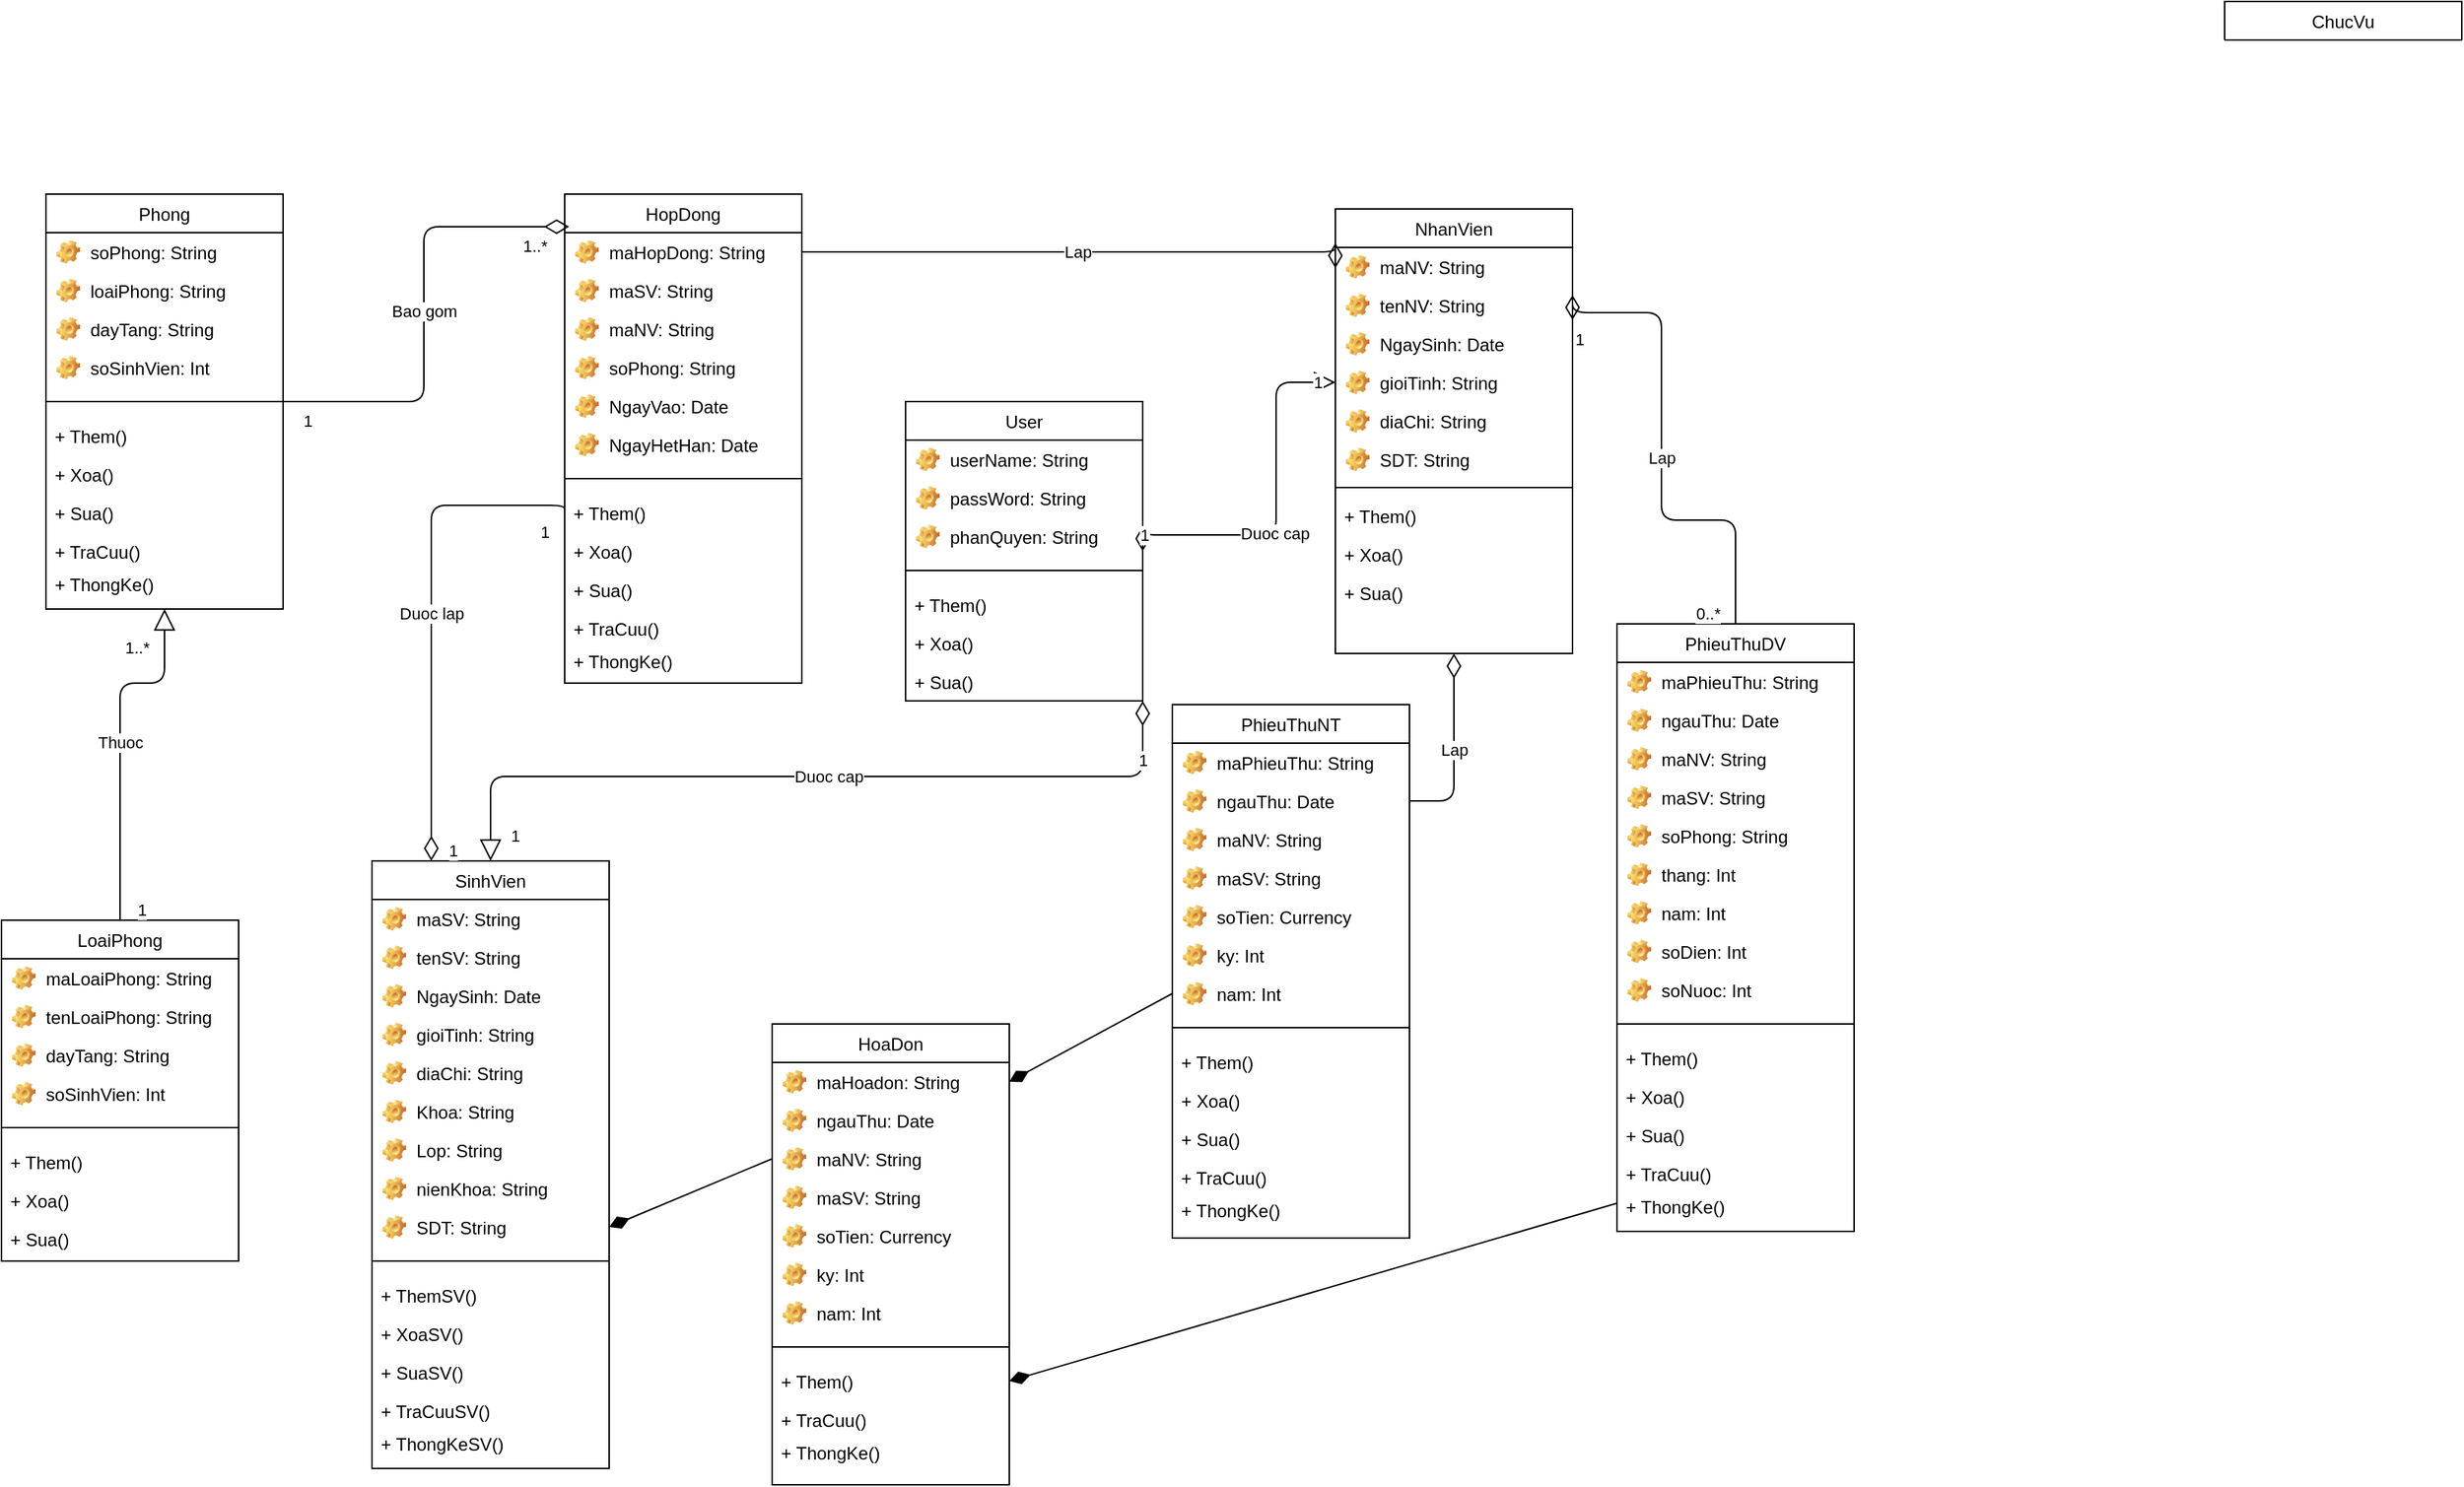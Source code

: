<mxfile version="13.9.9" type="device" pages="2"><diagram id="C5RBs43oDa-KdzZeNtuy" name="Page-1"><mxGraphModel dx="1464" dy="1713" grid="1" gridSize="10" guides="1" tooltips="1" connect="1" arrows="1" fold="1" page="1" pageScale="1" pageWidth="827" pageHeight="1169" math="0" shadow="0"><root><mxCell id="WIyWlLk6GJQsqaUBKTNV-0"/><mxCell id="WIyWlLk6GJQsqaUBKTNV-1" parent="WIyWlLk6GJQsqaUBKTNV-0"/><mxCell id="zkfFHV4jXpPFQw0GAbJ--6" value="SinhVien" style="swimlane;fontStyle=0;align=center;verticalAlign=top;childLayout=stackLayout;horizontal=1;startSize=26;horizontalStack=0;resizeParent=1;resizeLast=0;collapsible=1;marginBottom=0;rounded=0;shadow=0;strokeWidth=1;" parent="WIyWlLk6GJQsqaUBKTNV-1" vertex="1"><mxGeometry x="-150" y="510" width="160" height="410" as="geometry"><mxRectangle x="-150" y="510" width="160" height="26" as="alternateBounds"/></mxGeometry></mxCell><mxCell id="-s8Xpe01j8DLd9B90LrE-9" value="maSV: String" style="label;fontStyle=0;strokeColor=none;fillColor=none;align=left;verticalAlign=top;overflow=hidden;spacingLeft=28;spacingRight=4;rotatable=0;points=[[0,0.5],[1,0.5]];portConstraint=eastwest;imageWidth=16;imageHeight=16;image=img/clipart/Gear_128x128.png" parent="zkfFHV4jXpPFQw0GAbJ--6" vertex="1"><mxGeometry y="26" width="160" height="26" as="geometry"/></mxCell><mxCell id="-s8Xpe01j8DLd9B90LrE-10" value="tenSV: String" style="label;fontStyle=0;strokeColor=none;fillColor=none;align=left;verticalAlign=top;overflow=hidden;spacingLeft=28;spacingRight=4;rotatable=0;points=[[0,0.5],[1,0.5]];portConstraint=eastwest;imageWidth=16;imageHeight=16;image=img/clipart/Gear_128x128.png" parent="zkfFHV4jXpPFQw0GAbJ--6" vertex="1"><mxGeometry y="52" width="160" height="26" as="geometry"/></mxCell><mxCell id="-s8Xpe01j8DLd9B90LrE-11" value="NgaySinh: Date" style="label;fontStyle=0;strokeColor=none;fillColor=none;align=left;verticalAlign=top;overflow=hidden;spacingLeft=28;spacingRight=4;rotatable=0;points=[[0,0.5],[1,0.5]];portConstraint=eastwest;imageWidth=16;imageHeight=16;image=img/clipart/Gear_128x128.png" parent="zkfFHV4jXpPFQw0GAbJ--6" vertex="1"><mxGeometry y="78" width="160" height="26" as="geometry"/></mxCell><mxCell id="-s8Xpe01j8DLd9B90LrE-12" value="gioiTinh: String" style="label;fontStyle=0;strokeColor=none;fillColor=none;align=left;verticalAlign=top;overflow=hidden;spacingLeft=28;spacingRight=4;rotatable=0;points=[[0,0.5],[1,0.5]];portConstraint=eastwest;imageWidth=16;imageHeight=16;image=img/clipart/Gear_128x128.png" parent="zkfFHV4jXpPFQw0GAbJ--6" vertex="1"><mxGeometry y="104" width="160" height="26" as="geometry"/></mxCell><mxCell id="-s8Xpe01j8DLd9B90LrE-13" value="diaChi: String" style="label;fontStyle=0;strokeColor=none;fillColor=none;align=left;verticalAlign=top;overflow=hidden;spacingLeft=28;spacingRight=4;rotatable=0;points=[[0,0.5],[1,0.5]];portConstraint=eastwest;imageWidth=16;imageHeight=16;image=img/clipart/Gear_128x128.png" parent="zkfFHV4jXpPFQw0GAbJ--6" vertex="1"><mxGeometry y="130" width="160" height="26" as="geometry"/></mxCell><mxCell id="-s8Xpe01j8DLd9B90LrE-14" value="Khoa: String" style="label;fontStyle=0;strokeColor=none;fillColor=none;align=left;verticalAlign=top;overflow=hidden;spacingLeft=28;spacingRight=4;rotatable=0;points=[[0,0.5],[1,0.5]];portConstraint=eastwest;imageWidth=16;imageHeight=16;image=img/clipart/Gear_128x128.png" parent="zkfFHV4jXpPFQw0GAbJ--6" vertex="1"><mxGeometry y="156" width="160" height="26" as="geometry"/></mxCell><mxCell id="-s8Xpe01j8DLd9B90LrE-15" value="Lop: String" style="label;fontStyle=0;strokeColor=none;fillColor=none;align=left;verticalAlign=top;overflow=hidden;spacingLeft=28;spacingRight=4;rotatable=0;points=[[0,0.5],[1,0.5]];portConstraint=eastwest;imageWidth=16;imageHeight=16;image=img/clipart/Gear_128x128.png" parent="zkfFHV4jXpPFQw0GAbJ--6" vertex="1"><mxGeometry y="182" width="160" height="26" as="geometry"/></mxCell><mxCell id="-s8Xpe01j8DLd9B90LrE-16" value="nienKhoa: String" style="label;fontStyle=0;strokeColor=none;fillColor=none;align=left;verticalAlign=top;overflow=hidden;spacingLeft=28;spacingRight=4;rotatable=0;points=[[0,0.5],[1,0.5]];portConstraint=eastwest;imageWidth=16;imageHeight=16;image=img/clipart/Gear_128x128.png" parent="zkfFHV4jXpPFQw0GAbJ--6" vertex="1"><mxGeometry y="208" width="160" height="26" as="geometry"/></mxCell><mxCell id="-s8Xpe01j8DLd9B90LrE-17" value="SDT: String" style="label;fontStyle=0;strokeColor=none;fillColor=none;align=left;verticalAlign=top;overflow=hidden;spacingLeft=28;spacingRight=4;rotatable=0;points=[[0,0.5],[1,0.5]];portConstraint=eastwest;imageWidth=16;imageHeight=16;image=img/clipart/Gear_128x128.png" parent="zkfFHV4jXpPFQw0GAbJ--6" vertex="1"><mxGeometry y="234" width="160" height="26" as="geometry"/></mxCell><mxCell id="zkfFHV4jXpPFQw0GAbJ--9" value="" style="line;html=1;strokeWidth=1;align=left;verticalAlign=middle;spacingTop=-1;spacingLeft=3;spacingRight=3;rotatable=0;labelPosition=right;points=[];portConstraint=eastwest;" parent="zkfFHV4jXpPFQw0GAbJ--6" vertex="1"><mxGeometry y="260" width="160" height="20" as="geometry"/></mxCell><mxCell id="-s8Xpe01j8DLd9B90LrE-31" value="+ ThemSV()" style="text;strokeColor=none;fillColor=none;align=left;verticalAlign=top;spacingLeft=4;spacingRight=4;overflow=hidden;rotatable=0;points=[[0,0.5],[1,0.5]];portConstraint=eastwest;" parent="zkfFHV4jXpPFQw0GAbJ--6" vertex="1"><mxGeometry y="280" width="160" height="26" as="geometry"/></mxCell><mxCell id="-s8Xpe01j8DLd9B90LrE-32" value="+ XoaSV()" style="text;strokeColor=none;fillColor=none;align=left;verticalAlign=top;spacingLeft=4;spacingRight=4;overflow=hidden;rotatable=0;points=[[0,0.5],[1,0.5]];portConstraint=eastwest;" parent="zkfFHV4jXpPFQw0GAbJ--6" vertex="1"><mxGeometry y="306" width="160" height="26" as="geometry"/></mxCell><mxCell id="-s8Xpe01j8DLd9B90LrE-33" value="+ SuaSV()" style="text;strokeColor=none;fillColor=none;align=left;verticalAlign=top;spacingLeft=4;spacingRight=4;overflow=hidden;rotatable=0;points=[[0,0.5],[1,0.5]];portConstraint=eastwest;" parent="zkfFHV4jXpPFQw0GAbJ--6" vertex="1"><mxGeometry y="332" width="160" height="26" as="geometry"/></mxCell><mxCell id="-s8Xpe01j8DLd9B90LrE-34" value="+ TraCuuSV()" style="text;strokeColor=none;fillColor=none;align=left;verticalAlign=top;spacingLeft=4;spacingRight=4;overflow=hidden;rotatable=0;points=[[0,0.5],[1,0.5]];portConstraint=eastwest;" parent="zkfFHV4jXpPFQw0GAbJ--6" vertex="1"><mxGeometry y="358" width="160" height="22" as="geometry"/></mxCell><mxCell id="-s8Xpe01j8DLd9B90LrE-35" value="+ ThongKeSV()" style="text;strokeColor=none;fillColor=none;align=left;verticalAlign=top;spacingLeft=4;spacingRight=4;overflow=hidden;rotatable=0;points=[[0,0.5],[1,0.5]];portConstraint=eastwest;" parent="zkfFHV4jXpPFQw0GAbJ--6" vertex="1"><mxGeometry y="380" width="160" height="22" as="geometry"/></mxCell><mxCell id="-s8Xpe01j8DLd9B90LrE-18" value="NhanVien" style="swimlane;fontStyle=0;align=center;verticalAlign=top;childLayout=stackLayout;horizontal=1;startSize=26;horizontalStack=0;resizeParent=1;resizeLast=0;collapsible=1;marginBottom=0;rounded=0;shadow=0;strokeWidth=1;" parent="WIyWlLk6GJQsqaUBKTNV-1" vertex="1"><mxGeometry x="500" y="70" width="160" height="300" as="geometry"><mxRectangle x="500" y="70" width="160" height="26" as="alternateBounds"/></mxGeometry></mxCell><mxCell id="-s8Xpe01j8DLd9B90LrE-19" value="maNV: String" style="label;fontStyle=0;strokeColor=none;fillColor=none;align=left;verticalAlign=top;overflow=hidden;spacingLeft=28;spacingRight=4;rotatable=0;points=[[0,0.5],[1,0.5]];portConstraint=eastwest;imageWidth=16;imageHeight=16;image=img/clipart/Gear_128x128.png" parent="-s8Xpe01j8DLd9B90LrE-18" vertex="1"><mxGeometry y="26" width="160" height="26" as="geometry"/></mxCell><mxCell id="-s8Xpe01j8DLd9B90LrE-20" value="tenNV: String" style="label;fontStyle=0;strokeColor=none;fillColor=none;align=left;verticalAlign=top;overflow=hidden;spacingLeft=28;spacingRight=4;rotatable=0;points=[[0,0.5],[1,0.5]];portConstraint=eastwest;imageWidth=16;imageHeight=16;image=img/clipart/Gear_128x128.png" parent="-s8Xpe01j8DLd9B90LrE-18" vertex="1"><mxGeometry y="52" width="160" height="26" as="geometry"/></mxCell><mxCell id="-s8Xpe01j8DLd9B90LrE-21" value="NgaySinh: Date" style="label;fontStyle=0;strokeColor=none;fillColor=none;align=left;verticalAlign=top;overflow=hidden;spacingLeft=28;spacingRight=4;rotatable=0;points=[[0,0.5],[1,0.5]];portConstraint=eastwest;imageWidth=16;imageHeight=16;image=img/clipart/Gear_128x128.png" parent="-s8Xpe01j8DLd9B90LrE-18" vertex="1"><mxGeometry y="78" width="160" height="26" as="geometry"/></mxCell><mxCell id="-s8Xpe01j8DLd9B90LrE-22" value="gioiTinh: String" style="label;fontStyle=0;strokeColor=none;fillColor=none;align=left;verticalAlign=top;overflow=hidden;spacingLeft=28;spacingRight=4;rotatable=0;points=[[0,0.5],[1,0.5]];portConstraint=eastwest;imageWidth=16;imageHeight=16;image=img/clipart/Gear_128x128.png" parent="-s8Xpe01j8DLd9B90LrE-18" vertex="1"><mxGeometry y="104" width="160" height="26" as="geometry"/></mxCell><mxCell id="-s8Xpe01j8DLd9B90LrE-23" value="diaChi: String" style="label;fontStyle=0;strokeColor=none;fillColor=none;align=left;verticalAlign=top;overflow=hidden;spacingLeft=28;spacingRight=4;rotatable=0;points=[[0,0.5],[1,0.5]];portConstraint=eastwest;imageWidth=16;imageHeight=16;image=img/clipart/Gear_128x128.png" parent="-s8Xpe01j8DLd9B90LrE-18" vertex="1"><mxGeometry y="130" width="160" height="26" as="geometry"/></mxCell><mxCell id="-s8Xpe01j8DLd9B90LrE-27" value="SDT: String" style="label;fontStyle=0;strokeColor=none;fillColor=none;align=left;verticalAlign=top;overflow=hidden;spacingLeft=28;spacingRight=4;rotatable=0;points=[[0,0.5],[1,0.5]];portConstraint=eastwest;imageWidth=16;imageHeight=16;image=img/clipart/Gear_128x128.png" parent="-s8Xpe01j8DLd9B90LrE-18" vertex="1"><mxGeometry y="156" width="160" height="26" as="geometry"/></mxCell><mxCell id="-s8Xpe01j8DLd9B90LrE-28" value="" style="line;html=1;strokeWidth=1;align=left;verticalAlign=middle;spacingTop=-1;spacingLeft=3;spacingRight=3;rotatable=0;labelPosition=right;points=[];portConstraint=eastwest;" parent="-s8Xpe01j8DLd9B90LrE-18" vertex="1"><mxGeometry y="182" width="160" height="12" as="geometry"/></mxCell><mxCell id="-s8Xpe01j8DLd9B90LrE-36" value="+ Them()" style="text;strokeColor=none;fillColor=none;align=left;verticalAlign=top;spacingLeft=4;spacingRight=4;overflow=hidden;rotatable=0;points=[[0,0.5],[1,0.5]];portConstraint=eastwest;" parent="-s8Xpe01j8DLd9B90LrE-18" vertex="1"><mxGeometry y="194" width="160" height="26" as="geometry"/></mxCell><mxCell id="-s8Xpe01j8DLd9B90LrE-37" value="+ Xoa()" style="text;strokeColor=none;fillColor=none;align=left;verticalAlign=top;spacingLeft=4;spacingRight=4;overflow=hidden;rotatable=0;points=[[0,0.5],[1,0.5]];portConstraint=eastwest;" parent="-s8Xpe01j8DLd9B90LrE-18" vertex="1"><mxGeometry y="220" width="160" height="26" as="geometry"/></mxCell><mxCell id="-s8Xpe01j8DLd9B90LrE-38" value="+ Sua()" style="text;strokeColor=none;fillColor=none;align=left;verticalAlign=top;spacingLeft=4;spacingRight=4;overflow=hidden;rotatable=0;points=[[0,0.5],[1,0.5]];portConstraint=eastwest;" parent="-s8Xpe01j8DLd9B90LrE-18" vertex="1"><mxGeometry y="246" width="160" height="26" as="geometry"/></mxCell><mxCell id="-s8Xpe01j8DLd9B90LrE-51" value="HopDong" style="swimlane;fontStyle=0;align=center;verticalAlign=top;childLayout=stackLayout;horizontal=1;startSize=26;horizontalStack=0;resizeParent=1;resizeLast=0;collapsible=1;marginBottom=0;rounded=0;shadow=0;strokeWidth=1;" parent="WIyWlLk6GJQsqaUBKTNV-1" vertex="1"><mxGeometry x="-20" y="60" width="160" height="330" as="geometry"><mxRectangle x="-20" y="60" width="160" height="26" as="alternateBounds"/></mxGeometry></mxCell><mxCell id="-s8Xpe01j8DLd9B90LrE-52" value="maHopDong: String" style="label;fontStyle=0;strokeColor=none;fillColor=none;align=left;verticalAlign=top;overflow=hidden;spacingLeft=28;spacingRight=4;rotatable=0;points=[[0,0.5],[1,0.5]];portConstraint=eastwest;imageWidth=16;imageHeight=16;image=img/clipart/Gear_128x128.png" parent="-s8Xpe01j8DLd9B90LrE-51" vertex="1"><mxGeometry y="26" width="160" height="26" as="geometry"/></mxCell><mxCell id="-s8Xpe01j8DLd9B90LrE-53" value="maSV: String" style="label;fontStyle=0;strokeColor=none;fillColor=none;align=left;verticalAlign=top;overflow=hidden;spacingLeft=28;spacingRight=4;rotatable=0;points=[[0,0.5],[1,0.5]];portConstraint=eastwest;imageWidth=16;imageHeight=16;image=img/clipart/Gear_128x128.png" parent="-s8Xpe01j8DLd9B90LrE-51" vertex="1"><mxGeometry y="52" width="160" height="26" as="geometry"/></mxCell><mxCell id="-s8Xpe01j8DLd9B90LrE-55" value="maNV: String" style="label;fontStyle=0;strokeColor=none;fillColor=none;align=left;verticalAlign=top;overflow=hidden;spacingLeft=28;spacingRight=4;rotatable=0;points=[[0,0.5],[1,0.5]];portConstraint=eastwest;imageWidth=16;imageHeight=16;image=img/clipart/Gear_128x128.png" parent="-s8Xpe01j8DLd9B90LrE-51" vertex="1"><mxGeometry y="78" width="160" height="26" as="geometry"/></mxCell><mxCell id="-s8Xpe01j8DLd9B90LrE-56" value="soPhong: String" style="label;fontStyle=0;strokeColor=none;fillColor=none;align=left;verticalAlign=top;overflow=hidden;spacingLeft=28;spacingRight=4;rotatable=0;points=[[0,0.5],[1,0.5]];portConstraint=eastwest;imageWidth=16;imageHeight=16;image=img/clipart/Gear_128x128.png" parent="-s8Xpe01j8DLd9B90LrE-51" vertex="1"><mxGeometry y="104" width="160" height="26" as="geometry"/></mxCell><mxCell id="-s8Xpe01j8DLd9B90LrE-57" value="NgayVao: Date" style="label;fontStyle=0;strokeColor=none;fillColor=none;align=left;verticalAlign=top;overflow=hidden;spacingLeft=28;spacingRight=4;rotatable=0;points=[[0,0.5],[1,0.5]];portConstraint=eastwest;imageWidth=16;imageHeight=16;image=img/clipart/Gear_128x128.png" parent="-s8Xpe01j8DLd9B90LrE-51" vertex="1"><mxGeometry y="130" width="160" height="26" as="geometry"/></mxCell><mxCell id="-s8Xpe01j8DLd9B90LrE-58" value="NgayHetHan: Date" style="label;fontStyle=0;strokeColor=none;fillColor=none;align=left;verticalAlign=top;overflow=hidden;spacingLeft=28;spacingRight=4;rotatable=0;points=[[0,0.5],[1,0.5]];portConstraint=eastwest;imageWidth=16;imageHeight=16;image=img/clipart/Gear_128x128.png" parent="-s8Xpe01j8DLd9B90LrE-51" vertex="1"><mxGeometry y="156" width="160" height="26" as="geometry"/></mxCell><mxCell id="-s8Xpe01j8DLd9B90LrE-61" value="" style="line;html=1;strokeWidth=1;align=left;verticalAlign=middle;spacingTop=-1;spacingLeft=3;spacingRight=3;rotatable=0;labelPosition=right;points=[];portConstraint=eastwest;" parent="-s8Xpe01j8DLd9B90LrE-51" vertex="1"><mxGeometry y="182" width="160" height="20" as="geometry"/></mxCell><mxCell id="-s8Xpe01j8DLd9B90LrE-62" value="+ Them()" style="text;strokeColor=none;fillColor=none;align=left;verticalAlign=top;spacingLeft=4;spacingRight=4;overflow=hidden;rotatable=0;points=[[0,0.5],[1,0.5]];portConstraint=eastwest;" parent="-s8Xpe01j8DLd9B90LrE-51" vertex="1"><mxGeometry y="202" width="160" height="26" as="geometry"/></mxCell><mxCell id="-s8Xpe01j8DLd9B90LrE-63" value="+ Xoa()" style="text;strokeColor=none;fillColor=none;align=left;verticalAlign=top;spacingLeft=4;spacingRight=4;overflow=hidden;rotatable=0;points=[[0,0.5],[1,0.5]];portConstraint=eastwest;" parent="-s8Xpe01j8DLd9B90LrE-51" vertex="1"><mxGeometry y="228" width="160" height="26" as="geometry"/></mxCell><mxCell id="-s8Xpe01j8DLd9B90LrE-64" value="+ Sua()" style="text;strokeColor=none;fillColor=none;align=left;verticalAlign=top;spacingLeft=4;spacingRight=4;overflow=hidden;rotatable=0;points=[[0,0.5],[1,0.5]];portConstraint=eastwest;" parent="-s8Xpe01j8DLd9B90LrE-51" vertex="1"><mxGeometry y="254" width="160" height="26" as="geometry"/></mxCell><mxCell id="-s8Xpe01j8DLd9B90LrE-65" value="+ TraCuu()" style="text;strokeColor=none;fillColor=none;align=left;verticalAlign=top;spacingLeft=4;spacingRight=4;overflow=hidden;rotatable=0;points=[[0,0.5],[1,0.5]];portConstraint=eastwest;" parent="-s8Xpe01j8DLd9B90LrE-51" vertex="1"><mxGeometry y="280" width="160" height="22" as="geometry"/></mxCell><mxCell id="-s8Xpe01j8DLd9B90LrE-66" value="+ ThongKe()" style="text;strokeColor=none;fillColor=none;align=left;verticalAlign=top;spacingLeft=4;spacingRight=4;overflow=hidden;rotatable=0;points=[[0,0.5],[1,0.5]];portConstraint=eastwest;" parent="-s8Xpe01j8DLd9B90LrE-51" vertex="1"><mxGeometry y="302" width="160" height="22" as="geometry"/></mxCell><mxCell id="-s8Xpe01j8DLd9B90LrE-67" value="Phong" style="swimlane;fontStyle=0;align=center;verticalAlign=top;childLayout=stackLayout;horizontal=1;startSize=26;horizontalStack=0;resizeParent=1;resizeLast=0;collapsible=1;marginBottom=0;rounded=0;shadow=0;strokeWidth=1;" parent="WIyWlLk6GJQsqaUBKTNV-1" vertex="1"><mxGeometry x="-370" y="60" width="160" height="280" as="geometry"><mxRectangle x="-370" y="60" width="160" height="26" as="alternateBounds"/></mxGeometry></mxCell><mxCell id="-s8Xpe01j8DLd9B90LrE-68" value="soPhong: String" style="label;fontStyle=0;strokeColor=none;fillColor=none;align=left;verticalAlign=top;overflow=hidden;spacingLeft=28;spacingRight=4;rotatable=0;points=[[0,0.5],[1,0.5]];portConstraint=eastwest;imageWidth=16;imageHeight=16;image=img/clipart/Gear_128x128.png" parent="-s8Xpe01j8DLd9B90LrE-67" vertex="1"><mxGeometry y="26" width="160" height="26" as="geometry"/></mxCell><mxCell id="-s8Xpe01j8DLd9B90LrE-69" value="loaiPhong: String" style="label;fontStyle=0;strokeColor=none;fillColor=none;align=left;verticalAlign=top;overflow=hidden;spacingLeft=28;spacingRight=4;rotatable=0;points=[[0,0.5],[1,0.5]];portConstraint=eastwest;imageWidth=16;imageHeight=16;image=img/clipart/Gear_128x128.png" parent="-s8Xpe01j8DLd9B90LrE-67" vertex="1"><mxGeometry y="52" width="160" height="26" as="geometry"/></mxCell><mxCell id="-s8Xpe01j8DLd9B90LrE-70" value="dayTang: String" style="label;fontStyle=0;strokeColor=none;fillColor=none;align=left;verticalAlign=top;overflow=hidden;spacingLeft=28;spacingRight=4;rotatable=0;points=[[0,0.5],[1,0.5]];portConstraint=eastwest;imageWidth=16;imageHeight=16;image=img/clipart/Gear_128x128.png" parent="-s8Xpe01j8DLd9B90LrE-67" vertex="1"><mxGeometry y="78" width="160" height="26" as="geometry"/></mxCell><mxCell id="-s8Xpe01j8DLd9B90LrE-71" value="soSinhVien: Int" style="label;fontStyle=0;strokeColor=none;fillColor=none;align=left;verticalAlign=top;overflow=hidden;spacingLeft=28;spacingRight=4;rotatable=0;points=[[0,0.5],[1,0.5]];portConstraint=eastwest;imageWidth=16;imageHeight=16;image=img/clipart/Gear_128x128.png" parent="-s8Xpe01j8DLd9B90LrE-67" vertex="1"><mxGeometry y="104" width="160" height="26" as="geometry"/></mxCell><mxCell id="-s8Xpe01j8DLd9B90LrE-74" value="" style="line;html=1;strokeWidth=1;align=left;verticalAlign=middle;spacingTop=-1;spacingLeft=3;spacingRight=3;rotatable=0;labelPosition=right;points=[];portConstraint=eastwest;" parent="-s8Xpe01j8DLd9B90LrE-67" vertex="1"><mxGeometry y="130" width="160" height="20" as="geometry"/></mxCell><mxCell id="-s8Xpe01j8DLd9B90LrE-75" value="+ Them()" style="text;strokeColor=none;fillColor=none;align=left;verticalAlign=top;spacingLeft=4;spacingRight=4;overflow=hidden;rotatable=0;points=[[0,0.5],[1,0.5]];portConstraint=eastwest;" parent="-s8Xpe01j8DLd9B90LrE-67" vertex="1"><mxGeometry y="150" width="160" height="26" as="geometry"/></mxCell><mxCell id="-s8Xpe01j8DLd9B90LrE-76" value="+ Xoa()" style="text;strokeColor=none;fillColor=none;align=left;verticalAlign=top;spacingLeft=4;spacingRight=4;overflow=hidden;rotatable=0;points=[[0,0.5],[1,0.5]];portConstraint=eastwest;" parent="-s8Xpe01j8DLd9B90LrE-67" vertex="1"><mxGeometry y="176" width="160" height="26" as="geometry"/></mxCell><mxCell id="-s8Xpe01j8DLd9B90LrE-77" value="+ Sua()" style="text;strokeColor=none;fillColor=none;align=left;verticalAlign=top;spacingLeft=4;spacingRight=4;overflow=hidden;rotatable=0;points=[[0,0.5],[1,0.5]];portConstraint=eastwest;" parent="-s8Xpe01j8DLd9B90LrE-67" vertex="1"><mxGeometry y="202" width="160" height="26" as="geometry"/></mxCell><mxCell id="-s8Xpe01j8DLd9B90LrE-78" value="+ TraCuu()" style="text;strokeColor=none;fillColor=none;align=left;verticalAlign=top;spacingLeft=4;spacingRight=4;overflow=hidden;rotatable=0;points=[[0,0.5],[1,0.5]];portConstraint=eastwest;" parent="-s8Xpe01j8DLd9B90LrE-67" vertex="1"><mxGeometry y="228" width="160" height="22" as="geometry"/></mxCell><mxCell id="-s8Xpe01j8DLd9B90LrE-79" value="+ ThongKe()" style="text;strokeColor=none;fillColor=none;align=left;verticalAlign=top;spacingLeft=4;spacingRight=4;overflow=hidden;rotatable=0;points=[[0,0.5],[1,0.5]];portConstraint=eastwest;" parent="-s8Xpe01j8DLd9B90LrE-67" vertex="1"><mxGeometry y="250" width="160" height="22" as="geometry"/></mxCell><mxCell id="-s8Xpe01j8DLd9B90LrE-80" value="LoaiPhong" style="swimlane;fontStyle=0;align=center;verticalAlign=top;childLayout=stackLayout;horizontal=1;startSize=26;horizontalStack=0;resizeParent=1;resizeLast=0;collapsible=1;marginBottom=0;rounded=0;shadow=0;strokeWidth=1;" parent="WIyWlLk6GJQsqaUBKTNV-1" vertex="1"><mxGeometry x="-400" y="550" width="160" height="230" as="geometry"><mxRectangle x="-400" y="550" width="160" height="26" as="alternateBounds"/></mxGeometry></mxCell><mxCell id="-s8Xpe01j8DLd9B90LrE-81" value="maLoaiPhong: String" style="label;fontStyle=0;strokeColor=none;fillColor=none;align=left;verticalAlign=top;overflow=hidden;spacingLeft=28;spacingRight=4;rotatable=0;points=[[0,0.5],[1,0.5]];portConstraint=eastwest;imageWidth=16;imageHeight=16;image=img/clipart/Gear_128x128.png" parent="-s8Xpe01j8DLd9B90LrE-80" vertex="1"><mxGeometry y="26" width="160" height="26" as="geometry"/></mxCell><mxCell id="-s8Xpe01j8DLd9B90LrE-82" value="tenLoaiPhong: String" style="label;fontStyle=0;strokeColor=none;fillColor=none;align=left;verticalAlign=top;overflow=hidden;spacingLeft=28;spacingRight=4;rotatable=0;points=[[0,0.5],[1,0.5]];portConstraint=eastwest;imageWidth=16;imageHeight=16;image=img/clipart/Gear_128x128.png" parent="-s8Xpe01j8DLd9B90LrE-80" vertex="1"><mxGeometry y="52" width="160" height="26" as="geometry"/></mxCell><mxCell id="-s8Xpe01j8DLd9B90LrE-83" value="dayTang: String" style="label;fontStyle=0;strokeColor=none;fillColor=none;align=left;verticalAlign=top;overflow=hidden;spacingLeft=28;spacingRight=4;rotatable=0;points=[[0,0.5],[1,0.5]];portConstraint=eastwest;imageWidth=16;imageHeight=16;image=img/clipart/Gear_128x128.png" parent="-s8Xpe01j8DLd9B90LrE-80" vertex="1"><mxGeometry y="78" width="160" height="26" as="geometry"/></mxCell><mxCell id="-s8Xpe01j8DLd9B90LrE-84" value="soSinhVien: Int" style="label;fontStyle=0;strokeColor=none;fillColor=none;align=left;verticalAlign=top;overflow=hidden;spacingLeft=28;spacingRight=4;rotatable=0;points=[[0,0.5],[1,0.5]];portConstraint=eastwest;imageWidth=16;imageHeight=16;image=img/clipart/Gear_128x128.png" parent="-s8Xpe01j8DLd9B90LrE-80" vertex="1"><mxGeometry y="104" width="160" height="26" as="geometry"/></mxCell><mxCell id="-s8Xpe01j8DLd9B90LrE-85" value="" style="line;html=1;strokeWidth=1;align=left;verticalAlign=middle;spacingTop=-1;spacingLeft=3;spacingRight=3;rotatable=0;labelPosition=right;points=[];portConstraint=eastwest;" parent="-s8Xpe01j8DLd9B90LrE-80" vertex="1"><mxGeometry y="130" width="160" height="20" as="geometry"/></mxCell><mxCell id="-s8Xpe01j8DLd9B90LrE-86" value="+ Them()" style="text;strokeColor=none;fillColor=none;align=left;verticalAlign=top;spacingLeft=4;spacingRight=4;overflow=hidden;rotatable=0;points=[[0,0.5],[1,0.5]];portConstraint=eastwest;" parent="-s8Xpe01j8DLd9B90LrE-80" vertex="1"><mxGeometry y="150" width="160" height="26" as="geometry"/></mxCell><mxCell id="-s8Xpe01j8DLd9B90LrE-87" value="+ Xoa()" style="text;strokeColor=none;fillColor=none;align=left;verticalAlign=top;spacingLeft=4;spacingRight=4;overflow=hidden;rotatable=0;points=[[0,0.5],[1,0.5]];portConstraint=eastwest;" parent="-s8Xpe01j8DLd9B90LrE-80" vertex="1"><mxGeometry y="176" width="160" height="26" as="geometry"/></mxCell><mxCell id="-s8Xpe01j8DLd9B90LrE-88" value="+ Sua()" style="text;strokeColor=none;fillColor=none;align=left;verticalAlign=top;spacingLeft=4;spacingRight=4;overflow=hidden;rotatable=0;points=[[0,0.5],[1,0.5]];portConstraint=eastwest;" parent="-s8Xpe01j8DLd9B90LrE-80" vertex="1"><mxGeometry y="202" width="160" height="26" as="geometry"/></mxCell><mxCell id="-s8Xpe01j8DLd9B90LrE-104" value="User" style="swimlane;fontStyle=0;align=center;verticalAlign=top;childLayout=stackLayout;horizontal=1;startSize=26;horizontalStack=0;resizeParent=1;resizeLast=0;collapsible=1;marginBottom=0;rounded=0;shadow=0;strokeWidth=1;" parent="WIyWlLk6GJQsqaUBKTNV-1" vertex="1"><mxGeometry x="210" y="200" width="160" height="202" as="geometry"><mxRectangle x="210" y="200" width="160" height="26" as="alternateBounds"/></mxGeometry></mxCell><mxCell id="-s8Xpe01j8DLd9B90LrE-105" value="userName: String" style="label;fontStyle=0;strokeColor=none;fillColor=none;align=left;verticalAlign=top;overflow=hidden;spacingLeft=28;spacingRight=4;rotatable=0;points=[[0,0.5],[1,0.5]];portConstraint=eastwest;imageWidth=16;imageHeight=16;image=img/clipart/Gear_128x128.png" parent="-s8Xpe01j8DLd9B90LrE-104" vertex="1"><mxGeometry y="26" width="160" height="26" as="geometry"/></mxCell><mxCell id="-s8Xpe01j8DLd9B90LrE-106" value="passWord: String" style="label;fontStyle=0;strokeColor=none;fillColor=none;align=left;verticalAlign=top;overflow=hidden;spacingLeft=28;spacingRight=4;rotatable=0;points=[[0,0.5],[1,0.5]];portConstraint=eastwest;imageWidth=16;imageHeight=16;image=img/clipart/Gear_128x128.png" parent="-s8Xpe01j8DLd9B90LrE-104" vertex="1"><mxGeometry y="52" width="160" height="26" as="geometry"/></mxCell><mxCell id="-s8Xpe01j8DLd9B90LrE-107" value="phanQuyen: String" style="label;fontStyle=0;strokeColor=none;fillColor=none;align=left;verticalAlign=top;overflow=hidden;spacingLeft=28;spacingRight=4;rotatable=0;points=[[0,0.5],[1,0.5]];portConstraint=eastwest;imageWidth=16;imageHeight=16;image=img/clipart/Gear_128x128.png" parent="-s8Xpe01j8DLd9B90LrE-104" vertex="1"><mxGeometry y="78" width="160" height="26" as="geometry"/></mxCell><mxCell id="-s8Xpe01j8DLd9B90LrE-109" value="" style="line;html=1;strokeWidth=1;align=left;verticalAlign=middle;spacingTop=-1;spacingLeft=3;spacingRight=3;rotatable=0;labelPosition=right;points=[];portConstraint=eastwest;" parent="-s8Xpe01j8DLd9B90LrE-104" vertex="1"><mxGeometry y="104" width="160" height="20" as="geometry"/></mxCell><mxCell id="-s8Xpe01j8DLd9B90LrE-110" value="+ Them()" style="text;strokeColor=none;fillColor=none;align=left;verticalAlign=top;spacingLeft=4;spacingRight=4;overflow=hidden;rotatable=0;points=[[0,0.5],[1,0.5]];portConstraint=eastwest;" parent="-s8Xpe01j8DLd9B90LrE-104" vertex="1"><mxGeometry y="124" width="160" height="26" as="geometry"/></mxCell><mxCell id="-s8Xpe01j8DLd9B90LrE-111" value="+ Xoa()" style="text;strokeColor=none;fillColor=none;align=left;verticalAlign=top;spacingLeft=4;spacingRight=4;overflow=hidden;rotatable=0;points=[[0,0.5],[1,0.5]];portConstraint=eastwest;" parent="-s8Xpe01j8DLd9B90LrE-104" vertex="1"><mxGeometry y="150" width="160" height="26" as="geometry"/></mxCell><mxCell id="-s8Xpe01j8DLd9B90LrE-112" value="+ Sua()" style="text;strokeColor=none;fillColor=none;align=left;verticalAlign=top;spacingLeft=4;spacingRight=4;overflow=hidden;rotatable=0;points=[[0,0.5],[1,0.5]];portConstraint=eastwest;" parent="-s8Xpe01j8DLd9B90LrE-104" vertex="1"><mxGeometry y="176" width="160" height="26" as="geometry"/></mxCell><mxCell id="-s8Xpe01j8DLd9B90LrE-113" value="ChucVu" style="swimlane;fontStyle=0;align=center;verticalAlign=top;childLayout=stackLayout;horizontal=1;startSize=26;horizontalStack=0;resizeParent=1;resizeLast=0;collapsible=1;marginBottom=0;rounded=0;shadow=0;strokeWidth=1;" parent="WIyWlLk6GJQsqaUBKTNV-1" vertex="1" collapsed="1"><mxGeometry x="1100" y="-70" width="160" height="26" as="geometry"><mxRectangle x="830" y="80" width="160" height="228" as="alternateBounds"/></mxGeometry></mxCell><mxCell id="-s8Xpe01j8DLd9B90LrE-114" value="maCV: String" style="label;fontStyle=0;strokeColor=none;fillColor=none;align=left;verticalAlign=top;overflow=hidden;spacingLeft=28;spacingRight=4;rotatable=0;points=[[0,0.5],[1,0.5]];portConstraint=eastwest;imageWidth=16;imageHeight=16;image=img/clipart/Gear_128x128.png" parent="-s8Xpe01j8DLd9B90LrE-113" vertex="1"><mxGeometry y="26" width="160" height="26" as="geometry"/></mxCell><mxCell id="-s8Xpe01j8DLd9B90LrE-115" value="tenCV: String" style="label;fontStyle=0;strokeColor=none;fillColor=none;align=left;verticalAlign=top;overflow=hidden;spacingLeft=28;spacingRight=4;rotatable=0;points=[[0,0.5],[1,0.5]];portConstraint=eastwest;imageWidth=16;imageHeight=16;image=img/clipart/Gear_128x128.png" parent="-s8Xpe01j8DLd9B90LrE-113" vertex="1"><mxGeometry y="52" width="160" height="26" as="geometry"/></mxCell><mxCell id="-s8Xpe01j8DLd9B90LrE-116" value="congViec: String" style="label;fontStyle=0;strokeColor=none;fillColor=none;align=left;verticalAlign=top;overflow=hidden;spacingLeft=28;spacingRight=4;rotatable=0;points=[[0,0.5],[1,0.5]];portConstraint=eastwest;imageWidth=16;imageHeight=16;image=img/clipart/Gear_128x128.png" parent="-s8Xpe01j8DLd9B90LrE-113" vertex="1"><mxGeometry y="78" width="160" height="26" as="geometry"/></mxCell><mxCell id="-s8Xpe01j8DLd9B90LrE-121" value="luongCB: Currency" style="label;fontStyle=0;strokeColor=none;fillColor=none;align=left;verticalAlign=top;overflow=hidden;spacingLeft=28;spacingRight=4;rotatable=0;points=[[0,0.5],[1,0.5]];portConstraint=eastwest;imageWidth=16;imageHeight=16;image=img/clipart/Gear_128x128.png" parent="-s8Xpe01j8DLd9B90LrE-113" vertex="1"><mxGeometry y="104" width="160" height="26" as="geometry"/></mxCell><mxCell id="-s8Xpe01j8DLd9B90LrE-117" value="" style="line;html=1;strokeWidth=1;align=left;verticalAlign=middle;spacingTop=-1;spacingLeft=3;spacingRight=3;rotatable=0;labelPosition=right;points=[];portConstraint=eastwest;" parent="-s8Xpe01j8DLd9B90LrE-113" vertex="1"><mxGeometry y="130" width="160" height="20" as="geometry"/></mxCell><mxCell id="-s8Xpe01j8DLd9B90LrE-118" value="+ Them()" style="text;strokeColor=none;fillColor=none;align=left;verticalAlign=top;spacingLeft=4;spacingRight=4;overflow=hidden;rotatable=0;points=[[0,0.5],[1,0.5]];portConstraint=eastwest;" parent="-s8Xpe01j8DLd9B90LrE-113" vertex="1"><mxGeometry y="150" width="160" height="26" as="geometry"/></mxCell><mxCell id="-s8Xpe01j8DLd9B90LrE-119" value="+ Xoa()" style="text;strokeColor=none;fillColor=none;align=left;verticalAlign=top;spacingLeft=4;spacingRight=4;overflow=hidden;rotatable=0;points=[[0,0.5],[1,0.5]];portConstraint=eastwest;" parent="-s8Xpe01j8DLd9B90LrE-113" vertex="1"><mxGeometry y="176" width="160" height="26" as="geometry"/></mxCell><mxCell id="-s8Xpe01j8DLd9B90LrE-120" value="+ Sua()" style="text;strokeColor=none;fillColor=none;align=left;verticalAlign=top;spacingLeft=4;spacingRight=4;overflow=hidden;rotatable=0;points=[[0,0.5],[1,0.5]];portConstraint=eastwest;" parent="-s8Xpe01j8DLd9B90LrE-113" vertex="1"><mxGeometry y="202" width="160" height="26" as="geometry"/></mxCell><mxCell id="-s8Xpe01j8DLd9B90LrE-122" value="PhieuThuDV" style="swimlane;fontStyle=0;align=center;verticalAlign=top;childLayout=stackLayout;horizontal=1;startSize=26;horizontalStack=0;resizeParent=1;resizeLast=0;collapsible=1;marginBottom=0;rounded=0;shadow=0;strokeWidth=1;" parent="WIyWlLk6GJQsqaUBKTNV-1" vertex="1"><mxGeometry x="690" y="350" width="160" height="410" as="geometry"><mxRectangle x="690" y="350" width="160" height="26" as="alternateBounds"/></mxGeometry></mxCell><mxCell id="-s8Xpe01j8DLd9B90LrE-123" value="maPhieuThu: String" style="label;fontStyle=0;strokeColor=none;fillColor=none;align=left;verticalAlign=top;overflow=hidden;spacingLeft=28;spacingRight=4;rotatable=0;points=[[0,0.5],[1,0.5]];portConstraint=eastwest;imageWidth=16;imageHeight=16;image=img/clipart/Gear_128x128.png" parent="-s8Xpe01j8DLd9B90LrE-122" vertex="1"><mxGeometry y="26" width="160" height="26" as="geometry"/></mxCell><mxCell id="-s8Xpe01j8DLd9B90LrE-124" value="ngauThu: Date" style="label;fontStyle=0;strokeColor=none;fillColor=none;align=left;verticalAlign=top;overflow=hidden;spacingLeft=28;spacingRight=4;rotatable=0;points=[[0,0.5],[1,0.5]];portConstraint=eastwest;imageWidth=16;imageHeight=16;image=img/clipart/Gear_128x128.png" parent="-s8Xpe01j8DLd9B90LrE-122" vertex="1"><mxGeometry y="52" width="160" height="26" as="geometry"/></mxCell><mxCell id="-s8Xpe01j8DLd9B90LrE-126" value="maNV: String" style="label;fontStyle=0;strokeColor=none;fillColor=none;align=left;verticalAlign=top;overflow=hidden;spacingLeft=28;spacingRight=4;rotatable=0;points=[[0,0.5],[1,0.5]];portConstraint=eastwest;imageWidth=16;imageHeight=16;image=img/clipart/Gear_128x128.png" parent="-s8Xpe01j8DLd9B90LrE-122" vertex="1"><mxGeometry y="78" width="160" height="26" as="geometry"/></mxCell><mxCell id="-s8Xpe01j8DLd9B90LrE-127" value="maSV: String" style="label;fontStyle=0;strokeColor=none;fillColor=none;align=left;verticalAlign=top;overflow=hidden;spacingLeft=28;spacingRight=4;rotatable=0;points=[[0,0.5],[1,0.5]];portConstraint=eastwest;imageWidth=16;imageHeight=16;image=img/clipart/Gear_128x128.png" parent="-s8Xpe01j8DLd9B90LrE-122" vertex="1"><mxGeometry y="104" width="160" height="26" as="geometry"/></mxCell><mxCell id="-s8Xpe01j8DLd9B90LrE-128" value="soPhong: String" style="label;fontStyle=0;strokeColor=none;fillColor=none;align=left;verticalAlign=top;overflow=hidden;spacingLeft=28;spacingRight=4;rotatable=0;points=[[0,0.5],[1,0.5]];portConstraint=eastwest;imageWidth=16;imageHeight=16;image=img/clipart/Gear_128x128.png" parent="-s8Xpe01j8DLd9B90LrE-122" vertex="1"><mxGeometry y="130" width="160" height="26" as="geometry"/></mxCell><mxCell id="-s8Xpe01j8DLd9B90LrE-129" value="thang: Int" style="label;fontStyle=0;strokeColor=none;fillColor=none;align=left;verticalAlign=top;overflow=hidden;spacingLeft=28;spacingRight=4;rotatable=0;points=[[0,0.5],[1,0.5]];portConstraint=eastwest;imageWidth=16;imageHeight=16;image=img/clipart/Gear_128x128.png" parent="-s8Xpe01j8DLd9B90LrE-122" vertex="1"><mxGeometry y="156" width="160" height="26" as="geometry"/></mxCell><mxCell id="-s8Xpe01j8DLd9B90LrE-154" value="nam: Int" style="label;fontStyle=0;strokeColor=none;fillColor=none;align=left;verticalAlign=top;overflow=hidden;spacingLeft=28;spacingRight=4;rotatable=0;points=[[0,0.5],[1,0.5]];portConstraint=eastwest;imageWidth=16;imageHeight=16;image=img/clipart/Gear_128x128.png" parent="-s8Xpe01j8DLd9B90LrE-122" vertex="1"><mxGeometry y="182" width="160" height="26" as="geometry"/></mxCell><mxCell id="-s8Xpe01j8DLd9B90LrE-155" value="soDien: Int" style="label;fontStyle=0;strokeColor=none;fillColor=none;align=left;verticalAlign=top;overflow=hidden;spacingLeft=28;spacingRight=4;rotatable=0;points=[[0,0.5],[1,0.5]];portConstraint=eastwest;imageWidth=16;imageHeight=16;image=img/clipart/Gear_128x128.png" parent="-s8Xpe01j8DLd9B90LrE-122" vertex="1"><mxGeometry y="208" width="160" height="26" as="geometry"/></mxCell><mxCell id="-s8Xpe01j8DLd9B90LrE-156" value="soNuoc: Int" style="label;fontStyle=0;strokeColor=none;fillColor=none;align=left;verticalAlign=top;overflow=hidden;spacingLeft=28;spacingRight=4;rotatable=0;points=[[0,0.5],[1,0.5]];portConstraint=eastwest;imageWidth=16;imageHeight=16;image=img/clipart/Gear_128x128.png" parent="-s8Xpe01j8DLd9B90LrE-122" vertex="1"><mxGeometry y="234" width="160" height="26" as="geometry"/></mxCell><mxCell id="-s8Xpe01j8DLd9B90LrE-132" value="" style="line;html=1;strokeWidth=1;align=left;verticalAlign=middle;spacingTop=-1;spacingLeft=3;spacingRight=3;rotatable=0;labelPosition=right;points=[];portConstraint=eastwest;" parent="-s8Xpe01j8DLd9B90LrE-122" vertex="1"><mxGeometry y="260" width="160" height="20" as="geometry"/></mxCell><mxCell id="-s8Xpe01j8DLd9B90LrE-133" value="+ Them()" style="text;strokeColor=none;fillColor=none;align=left;verticalAlign=top;spacingLeft=4;spacingRight=4;overflow=hidden;rotatable=0;points=[[0,0.5],[1,0.5]];portConstraint=eastwest;" parent="-s8Xpe01j8DLd9B90LrE-122" vertex="1"><mxGeometry y="280" width="160" height="26" as="geometry"/></mxCell><mxCell id="-s8Xpe01j8DLd9B90LrE-134" value="+ Xoa()" style="text;strokeColor=none;fillColor=none;align=left;verticalAlign=top;spacingLeft=4;spacingRight=4;overflow=hidden;rotatable=0;points=[[0,0.5],[1,0.5]];portConstraint=eastwest;" parent="-s8Xpe01j8DLd9B90LrE-122" vertex="1"><mxGeometry y="306" width="160" height="26" as="geometry"/></mxCell><mxCell id="-s8Xpe01j8DLd9B90LrE-135" value="+ Sua()" style="text;strokeColor=none;fillColor=none;align=left;verticalAlign=top;spacingLeft=4;spacingRight=4;overflow=hidden;rotatable=0;points=[[0,0.5],[1,0.5]];portConstraint=eastwest;" parent="-s8Xpe01j8DLd9B90LrE-122" vertex="1"><mxGeometry y="332" width="160" height="26" as="geometry"/></mxCell><mxCell id="-s8Xpe01j8DLd9B90LrE-136" value="+ TraCuu()" style="text;strokeColor=none;fillColor=none;align=left;verticalAlign=top;spacingLeft=4;spacingRight=4;overflow=hidden;rotatable=0;points=[[0,0.5],[1,0.5]];portConstraint=eastwest;" parent="-s8Xpe01j8DLd9B90LrE-122" vertex="1"><mxGeometry y="358" width="160" height="22" as="geometry"/></mxCell><mxCell id="-s8Xpe01j8DLd9B90LrE-137" value="+ ThongKe()" style="text;strokeColor=none;fillColor=none;align=left;verticalAlign=top;spacingLeft=4;spacingRight=4;overflow=hidden;rotatable=0;points=[[0,0.5],[1,0.5]];portConstraint=eastwest;" parent="-s8Xpe01j8DLd9B90LrE-122" vertex="1"><mxGeometry y="380" width="160" height="22" as="geometry"/></mxCell><mxCell id="r0xxzGfIAQu7_4wxAN58-33" style="edgeStyle=none;rounded=0;orthogonalLoop=1;jettySize=auto;html=1;exitX=0;exitY=0.5;exitDx=0;exitDy=0;entryX=1;entryY=0.5;entryDx=0;entryDy=0;startArrow=none;startFill=0;endArrow=diamondThin;endFill=1;endSize=12;" parent="WIyWlLk6GJQsqaUBKTNV-1" source="-s8Xpe01j8DLd9B90LrE-164" target="r0xxzGfIAQu7_4wxAN58-19" edge="1"><mxGeometry relative="1" as="geometry"/></mxCell><mxCell id="-s8Xpe01j8DLd9B90LrE-157" value="PhieuThuNT" style="swimlane;fontStyle=0;align=center;verticalAlign=top;childLayout=stackLayout;horizontal=1;startSize=26;horizontalStack=0;resizeParent=1;resizeLast=0;collapsible=1;marginBottom=0;rounded=0;shadow=0;strokeWidth=1;" parent="WIyWlLk6GJQsqaUBKTNV-1" vertex="1"><mxGeometry x="390" y="404.5" width="160" height="360" as="geometry"><mxRectangle x="390" y="404.5" width="160" height="26" as="alternateBounds"/></mxGeometry></mxCell><mxCell id="-s8Xpe01j8DLd9B90LrE-158" value="maPhieuThu: String" style="label;fontStyle=0;strokeColor=none;fillColor=none;align=left;verticalAlign=top;overflow=hidden;spacingLeft=28;spacingRight=4;rotatable=0;points=[[0,0.5],[1,0.5]];portConstraint=eastwest;imageWidth=16;imageHeight=16;image=img/clipart/Gear_128x128.png" parent="-s8Xpe01j8DLd9B90LrE-157" vertex="1"><mxGeometry y="26" width="160" height="26" as="geometry"/></mxCell><mxCell id="-s8Xpe01j8DLd9B90LrE-159" value="ngauThu: Date" style="label;fontStyle=0;strokeColor=none;fillColor=none;align=left;verticalAlign=top;overflow=hidden;spacingLeft=28;spacingRight=4;rotatable=0;points=[[0,0.5],[1,0.5]];portConstraint=eastwest;imageWidth=16;imageHeight=16;image=img/clipart/Gear_128x128.png" parent="-s8Xpe01j8DLd9B90LrE-157" vertex="1"><mxGeometry y="52" width="160" height="26" as="geometry"/></mxCell><mxCell id="-s8Xpe01j8DLd9B90LrE-160" value="maNV: String" style="label;fontStyle=0;strokeColor=none;fillColor=none;align=left;verticalAlign=top;overflow=hidden;spacingLeft=28;spacingRight=4;rotatable=0;points=[[0,0.5],[1,0.5]];portConstraint=eastwest;imageWidth=16;imageHeight=16;image=img/clipart/Gear_128x128.png" parent="-s8Xpe01j8DLd9B90LrE-157" vertex="1"><mxGeometry y="78" width="160" height="26" as="geometry"/></mxCell><mxCell id="-s8Xpe01j8DLd9B90LrE-161" value="maSV: String" style="label;fontStyle=0;strokeColor=none;fillColor=none;align=left;verticalAlign=top;overflow=hidden;spacingLeft=28;spacingRight=4;rotatable=0;points=[[0,0.5],[1,0.5]];portConstraint=eastwest;imageWidth=16;imageHeight=16;image=img/clipart/Gear_128x128.png" parent="-s8Xpe01j8DLd9B90LrE-157" vertex="1"><mxGeometry y="104" width="160" height="26" as="geometry"/></mxCell><mxCell id="-s8Xpe01j8DLd9B90LrE-162" value="soTien: Currency" style="label;fontStyle=0;strokeColor=none;fillColor=none;align=left;verticalAlign=top;overflow=hidden;spacingLeft=28;spacingRight=4;rotatable=0;points=[[0,0.5],[1,0.5]];portConstraint=eastwest;imageWidth=16;imageHeight=16;image=img/clipart/Gear_128x128.png" parent="-s8Xpe01j8DLd9B90LrE-157" vertex="1"><mxGeometry y="130" width="160" height="26" as="geometry"/></mxCell><mxCell id="-s8Xpe01j8DLd9B90LrE-163" value="ky: Int" style="label;fontStyle=0;strokeColor=none;fillColor=none;align=left;verticalAlign=top;overflow=hidden;spacingLeft=28;spacingRight=4;rotatable=0;points=[[0,0.5],[1,0.5]];portConstraint=eastwest;imageWidth=16;imageHeight=16;image=img/clipart/Gear_128x128.png" parent="-s8Xpe01j8DLd9B90LrE-157" vertex="1"><mxGeometry y="156" width="160" height="26" as="geometry"/></mxCell><mxCell id="-s8Xpe01j8DLd9B90LrE-164" value="nam: Int" style="label;fontStyle=0;strokeColor=none;fillColor=none;align=left;verticalAlign=top;overflow=hidden;spacingLeft=28;spacingRight=4;rotatable=0;points=[[0,0.5],[1,0.5]];portConstraint=eastwest;imageWidth=16;imageHeight=16;image=img/clipart/Gear_128x128.png" parent="-s8Xpe01j8DLd9B90LrE-157" vertex="1"><mxGeometry y="182" width="160" height="26" as="geometry"/></mxCell><mxCell id="-s8Xpe01j8DLd9B90LrE-167" value="" style="line;html=1;strokeWidth=1;align=left;verticalAlign=middle;spacingTop=-1;spacingLeft=3;spacingRight=3;rotatable=0;labelPosition=right;points=[];portConstraint=eastwest;" parent="-s8Xpe01j8DLd9B90LrE-157" vertex="1"><mxGeometry y="208" width="160" height="20" as="geometry"/></mxCell><mxCell id="-s8Xpe01j8DLd9B90LrE-168" value="+ Them()" style="text;strokeColor=none;fillColor=none;align=left;verticalAlign=top;spacingLeft=4;spacingRight=4;overflow=hidden;rotatable=0;points=[[0,0.5],[1,0.5]];portConstraint=eastwest;" parent="-s8Xpe01j8DLd9B90LrE-157" vertex="1"><mxGeometry y="228" width="160" height="26" as="geometry"/></mxCell><mxCell id="-s8Xpe01j8DLd9B90LrE-169" value="+ Xoa()" style="text;strokeColor=none;fillColor=none;align=left;verticalAlign=top;spacingLeft=4;spacingRight=4;overflow=hidden;rotatable=0;points=[[0,0.5],[1,0.5]];portConstraint=eastwest;" parent="-s8Xpe01j8DLd9B90LrE-157" vertex="1"><mxGeometry y="254" width="160" height="26" as="geometry"/></mxCell><mxCell id="-s8Xpe01j8DLd9B90LrE-170" value="+ Sua()" style="text;strokeColor=none;fillColor=none;align=left;verticalAlign=top;spacingLeft=4;spacingRight=4;overflow=hidden;rotatable=0;points=[[0,0.5],[1,0.5]];portConstraint=eastwest;" parent="-s8Xpe01j8DLd9B90LrE-157" vertex="1"><mxGeometry y="280" width="160" height="26" as="geometry"/></mxCell><mxCell id="-s8Xpe01j8DLd9B90LrE-171" value="+ TraCuu()" style="text;strokeColor=none;fillColor=none;align=left;verticalAlign=top;spacingLeft=4;spacingRight=4;overflow=hidden;rotatable=0;points=[[0,0.5],[1,0.5]];portConstraint=eastwest;" parent="-s8Xpe01j8DLd9B90LrE-157" vertex="1"><mxGeometry y="306" width="160" height="22" as="geometry"/></mxCell><mxCell id="-s8Xpe01j8DLd9B90LrE-172" value="+ ThongKe()" style="text;strokeColor=none;fillColor=none;align=left;verticalAlign=top;spacingLeft=4;spacingRight=4;overflow=hidden;rotatable=0;points=[[0,0.5],[1,0.5]];portConstraint=eastwest;" parent="-s8Xpe01j8DLd9B90LrE-157" vertex="1"><mxGeometry y="328" width="160" height="22" as="geometry"/></mxCell><mxCell id="-s8Xpe01j8DLd9B90LrE-177" value="Bao gom" style="endArrow=none;html=1;endSize=12;startArrow=diamondThin;startSize=14;startFill=0;edgeStyle=orthogonalEdgeStyle;exitX=0.019;exitY=-0.154;exitDx=0;exitDy=0;exitPerimeter=0;entryX=1;entryY=0.5;entryDx=0;entryDy=0;endFill=0;" parent="WIyWlLk6GJQsqaUBKTNV-1" source="-s8Xpe01j8DLd9B90LrE-52" target="-s8Xpe01j8DLd9B90LrE-67" edge="1"><mxGeometry relative="1" as="geometry"><mxPoint x="200" y="290" as="sourcePoint"/><mxPoint x="360" y="290" as="targetPoint"/></mxGeometry></mxCell><mxCell id="-s8Xpe01j8DLd9B90LrE-178" value="1..*" style="edgeLabel;resizable=0;html=1;align=left;verticalAlign=top;" parent="-s8Xpe01j8DLd9B90LrE-177" connectable="0" vertex="1"><mxGeometry x="-1" relative="1" as="geometry"><mxPoint x="-33.04" as="offset"/></mxGeometry></mxCell><mxCell id="-s8Xpe01j8DLd9B90LrE-179" value="1" style="edgeLabel;resizable=0;html=1;align=right;verticalAlign=top;" parent="-s8Xpe01j8DLd9B90LrE-177" connectable="0" vertex="1"><mxGeometry x="1" relative="1" as="geometry"><mxPoint x="19.96" as="offset"/></mxGeometry></mxCell><mxCell id="-s8Xpe01j8DLd9B90LrE-181" value="Thuoc" style="endArrow=block;html=1;endSize=12;startArrow=none;startSize=14;startFill=0;edgeStyle=orthogonalEdgeStyle;entryX=0.5;entryY=1;entryDx=0;entryDy=0;exitX=0.5;exitY=0;exitDx=0;exitDy=0;endFill=0;" parent="WIyWlLk6GJQsqaUBKTNV-1" source="-s8Xpe01j8DLd9B90LrE-80" target="-s8Xpe01j8DLd9B90LrE-67" edge="1"><mxGeometry relative="1" as="geometry"><mxPoint x="-120" y="500" as="sourcePoint"/><mxPoint y="380" as="targetPoint"/><Array as="points"><mxPoint x="-320" y="390"/><mxPoint x="-290" y="390"/></Array></mxGeometry></mxCell><mxCell id="-s8Xpe01j8DLd9B90LrE-182" value="1" style="edgeLabel;resizable=0;html=1;align=left;verticalAlign=top;" parent="-s8Xpe01j8DLd9B90LrE-181" connectable="0" vertex="1"><mxGeometry x="-1" relative="1" as="geometry"><mxPoint x="10" y="-20" as="offset"/></mxGeometry></mxCell><mxCell id="-s8Xpe01j8DLd9B90LrE-183" value="1..*" style="edgeLabel;resizable=0;html=1;align=right;verticalAlign=top;" parent="-s8Xpe01j8DLd9B90LrE-181" connectable="0" vertex="1"><mxGeometry x="1" relative="1" as="geometry"><mxPoint x="-10" y="13" as="offset"/></mxGeometry></mxCell><mxCell id="-s8Xpe01j8DLd9B90LrE-185" value="Lap" style="endArrow=none;html=1;endSize=12;startArrow=diamondThin;startSize=14;startFill=0;edgeStyle=orthogonalEdgeStyle;entryX=1;entryY=0.5;entryDx=0;entryDy=0;endFill=0;" parent="WIyWlLk6GJQsqaUBKTNV-1" target="-s8Xpe01j8DLd9B90LrE-52" edge="1"><mxGeometry relative="1" as="geometry"><mxPoint x="500" y="110" as="sourcePoint"/><mxPoint x="360" y="290" as="targetPoint"/><Array as="points"><mxPoint x="500" y="99"/></Array></mxGeometry></mxCell><mxCell id="-s8Xpe01j8DLd9B90LrE-198" value="Lap" style="endArrow=none;html=1;endSize=12;startArrow=diamondThin;startSize=14;startFill=0;edgeStyle=orthogonalEdgeStyle;exitX=1;exitY=0.25;exitDx=0;exitDy=0;entryX=0.5;entryY=0;entryDx=0;entryDy=0;endFill=0;" parent="WIyWlLk6GJQsqaUBKTNV-1" source="-s8Xpe01j8DLd9B90LrE-18" target="-s8Xpe01j8DLd9B90LrE-122" edge="1"><mxGeometry relative="1" as="geometry"><mxPoint x="520" y="490" as="sourcePoint"/><mxPoint x="680" y="490" as="targetPoint"/><Array as="points"><mxPoint x="660" y="140"/><mxPoint x="720" y="140"/><mxPoint x="720" y="280"/><mxPoint x="770" y="280"/></Array></mxGeometry></mxCell><mxCell id="-s8Xpe01j8DLd9B90LrE-199" value="1" style="edgeLabel;resizable=0;html=1;align=left;verticalAlign=top;" parent="-s8Xpe01j8DLd9B90LrE-198" connectable="0" vertex="1"><mxGeometry x="-1" relative="1" as="geometry"/></mxCell><mxCell id="-s8Xpe01j8DLd9B90LrE-200" value="0..*" style="edgeLabel;resizable=0;html=1;align=right;verticalAlign=top;" parent="-s8Xpe01j8DLd9B90LrE-198" connectable="0" vertex="1"><mxGeometry x="1" relative="1" as="geometry"><mxPoint x="-10" y="-20.08" as="offset"/></mxGeometry></mxCell><mxCell id="-s8Xpe01j8DLd9B90LrE-174" value="Duoc lap" style="endArrow=none;html=1;endSize=12;startArrow=diamondThin;startSize=14;startFill=0;edgeStyle=orthogonalEdgeStyle;entryX=0;entryY=0.5;entryDx=0;entryDy=0;exitX=0.25;exitY=0;exitDx=0;exitDy=0;endFill=0;" parent="WIyWlLk6GJQsqaUBKTNV-1" source="zkfFHV4jXpPFQw0GAbJ--6" target="-s8Xpe01j8DLd9B90LrE-62" edge="1"><mxGeometry relative="1" as="geometry"><mxPoint x="-110" y="480" as="sourcePoint"/><mxPoint x="-70" y="260" as="targetPoint"/><Array as="points"><mxPoint x="-110" y="270"/><mxPoint x="-20" y="270"/></Array></mxGeometry></mxCell><mxCell id="-s8Xpe01j8DLd9B90LrE-175" value="1" style="edgeLabel;resizable=0;html=1;align=left;verticalAlign=top;" parent="-s8Xpe01j8DLd9B90LrE-174" connectable="0" vertex="1"><mxGeometry x="-1" relative="1" as="geometry"><mxPoint x="10" y="-20" as="offset"/></mxGeometry></mxCell><mxCell id="-s8Xpe01j8DLd9B90LrE-176" value="1" style="edgeLabel;resizable=0;html=1;align=right;verticalAlign=top;" parent="-s8Xpe01j8DLd9B90LrE-174" connectable="0" vertex="1"><mxGeometry x="1" relative="1" as="geometry"><mxPoint x="-10" as="offset"/></mxGeometry></mxCell><mxCell id="r0xxzGfIAQu7_4wxAN58-4" value="Lap" style="endArrow=none;html=1;endSize=12;startArrow=diamondThin;startSize=14;startFill=0;edgeStyle=orthogonalEdgeStyle;exitX=0.5;exitY=1;exitDx=0;exitDy=0;entryX=1;entryY=0.5;entryDx=0;entryDy=0;endFill=0;" parent="WIyWlLk6GJQsqaUBKTNV-1" source="-s8Xpe01j8DLd9B90LrE-18" target="-s8Xpe01j8DLd9B90LrE-159" edge="1"><mxGeometry relative="1" as="geometry"><mxPoint x="610" y="240" as="sourcePoint"/><mxPoint x="770" y="240" as="targetPoint"/><Array as="points"><mxPoint x="580" y="470"/></Array></mxGeometry></mxCell><mxCell id="r0xxzGfIAQu7_4wxAN58-7" value="" style="endArrow=block;html=1;endSize=12;startArrow=diamondThin;startSize=14;startFill=0;edgeStyle=orthogonalEdgeStyle;exitX=1;exitY=0.5;exitDx=0;exitDy=0;entryX=0;entryY=0.5;entryDx=0;entryDy=0;endFill=0;" parent="WIyWlLk6GJQsqaUBKTNV-1" source="-s8Xpe01j8DLd9B90LrE-104" target="-s8Xpe01j8DLd9B90LrE-22" edge="1"><mxGeometry relative="1" as="geometry"><mxPoint x="360" y="140" as="sourcePoint"/><mxPoint x="460" y="190" as="targetPoint"/><Array as="points"><mxPoint x="370" y="290"/><mxPoint x="460" y="290"/><mxPoint x="460" y="187"/></Array></mxGeometry></mxCell><mxCell id="r0xxzGfIAQu7_4wxAN58-14" value="1" style="edgeLabel;html=1;align=center;verticalAlign=middle;resizable=0;points=[];" parent="r0xxzGfIAQu7_4wxAN58-7" vertex="1" connectable="0"><mxGeometry x="-0.902" relative="1" as="geometry"><mxPoint as="offset"/></mxGeometry></mxCell><mxCell id="r0xxzGfIAQu7_4wxAN58-15" value="1" style="edgeLabel;html=1;align=center;verticalAlign=middle;resizable=0;points=[];" parent="r0xxzGfIAQu7_4wxAN58-7" vertex="1" connectable="0"><mxGeometry x="0.902" relative="1" as="geometry"><mxPoint as="offset"/></mxGeometry></mxCell><mxCell id="r0xxzGfIAQu7_4wxAN58-16" value="Duoc cap" style="edgeLabel;html=1;align=center;verticalAlign=middle;resizable=0;points=[];" parent="r0xxzGfIAQu7_4wxAN58-7" vertex="1" connectable="0"><mxGeometry x="-0.182" y="1" relative="1" as="geometry"><mxPoint as="offset"/></mxGeometry></mxCell><mxCell id="r0xxzGfIAQu7_4wxAN58-10" value="Duoc cap" style="endArrow=block;html=1;endSize=12;startArrow=diamondThin;startSize=14;startFill=0;edgeStyle=orthogonalEdgeStyle;endFill=0;" parent="WIyWlLk6GJQsqaUBKTNV-1" source="-s8Xpe01j8DLd9B90LrE-112" target="zkfFHV4jXpPFQw0GAbJ--6" edge="1"><mxGeometry x="-0.038" relative="1" as="geometry"><mxPoint x="370" y="366" as="sourcePoint"/><mxPoint x="230" y="510" as="targetPoint"/><Array as="points"><mxPoint x="370" y="453"/><mxPoint x="-70" y="453"/></Array><mxPoint as="offset"/></mxGeometry></mxCell><mxCell id="r0xxzGfIAQu7_4wxAN58-12" value="1" style="edgeLabel;resizable=0;html=1;align=right;verticalAlign=top;" parent="r0xxzGfIAQu7_4wxAN58-10" connectable="0" vertex="1"><mxGeometry x="1" relative="1" as="geometry"><mxPoint x="20" y="-30.33" as="offset"/></mxGeometry></mxCell><mxCell id="r0xxzGfIAQu7_4wxAN58-13" value="1" style="edgeLabel;html=1;align=center;verticalAlign=middle;resizable=0;points=[];" parent="r0xxzGfIAQu7_4wxAN58-10" vertex="1" connectable="0"><mxGeometry x="-0.856" relative="1" as="geometry"><mxPoint as="offset"/></mxGeometry></mxCell><mxCell id="r0xxzGfIAQu7_4wxAN58-18" value="HoaDon" style="swimlane;fontStyle=0;align=center;verticalAlign=top;childLayout=stackLayout;horizontal=1;startSize=26;horizontalStack=0;resizeParent=1;resizeLast=0;collapsible=1;marginBottom=0;rounded=0;shadow=0;strokeWidth=1;" parent="WIyWlLk6GJQsqaUBKTNV-1" vertex="1"><mxGeometry x="120" y="620" width="160" height="311" as="geometry"><mxRectangle x="390" y="410" width="160" height="26" as="alternateBounds"/></mxGeometry></mxCell><mxCell id="r0xxzGfIAQu7_4wxAN58-19" value="maHoadon: String" style="label;fontStyle=0;strokeColor=none;fillColor=none;align=left;verticalAlign=top;overflow=hidden;spacingLeft=28;spacingRight=4;rotatable=0;points=[[0,0.5],[1,0.5]];portConstraint=eastwest;imageWidth=16;imageHeight=16;image=img/clipart/Gear_128x128.png" parent="r0xxzGfIAQu7_4wxAN58-18" vertex="1"><mxGeometry y="26" width="160" height="26" as="geometry"/></mxCell><mxCell id="r0xxzGfIAQu7_4wxAN58-20" value="ngauThu: Date" style="label;fontStyle=0;strokeColor=none;fillColor=none;align=left;verticalAlign=top;overflow=hidden;spacingLeft=28;spacingRight=4;rotatable=0;points=[[0,0.5],[1,0.5]];portConstraint=eastwest;imageWidth=16;imageHeight=16;image=img/clipart/Gear_128x128.png" parent="r0xxzGfIAQu7_4wxAN58-18" vertex="1"><mxGeometry y="52" width="160" height="26" as="geometry"/></mxCell><mxCell id="r0xxzGfIAQu7_4wxAN58-21" value="maNV: String" style="label;fontStyle=0;strokeColor=none;fillColor=none;align=left;verticalAlign=top;overflow=hidden;spacingLeft=28;spacingRight=4;rotatable=0;points=[[0,0.5],[1,0.5]];portConstraint=eastwest;imageWidth=16;imageHeight=16;image=img/clipart/Gear_128x128.png" parent="r0xxzGfIAQu7_4wxAN58-18" vertex="1"><mxGeometry y="78" width="160" height="26" as="geometry"/></mxCell><mxCell id="r0xxzGfIAQu7_4wxAN58-22" value="maSV: String" style="label;fontStyle=0;strokeColor=none;fillColor=none;align=left;verticalAlign=top;overflow=hidden;spacingLeft=28;spacingRight=4;rotatable=0;points=[[0,0.5],[1,0.5]];portConstraint=eastwest;imageWidth=16;imageHeight=16;image=img/clipart/Gear_128x128.png" parent="r0xxzGfIAQu7_4wxAN58-18" vertex="1"><mxGeometry y="104" width="160" height="26" as="geometry"/></mxCell><mxCell id="r0xxzGfIAQu7_4wxAN58-23" value="soTien: Currency" style="label;fontStyle=0;strokeColor=none;fillColor=none;align=left;verticalAlign=top;overflow=hidden;spacingLeft=28;spacingRight=4;rotatable=0;points=[[0,0.5],[1,0.5]];portConstraint=eastwest;imageWidth=16;imageHeight=16;image=img/clipart/Gear_128x128.png" parent="r0xxzGfIAQu7_4wxAN58-18" vertex="1"><mxGeometry y="130" width="160" height="26" as="geometry"/></mxCell><mxCell id="r0xxzGfIAQu7_4wxAN58-24" value="ky: Int" style="label;fontStyle=0;strokeColor=none;fillColor=none;align=left;verticalAlign=top;overflow=hidden;spacingLeft=28;spacingRight=4;rotatable=0;points=[[0,0.5],[1,0.5]];portConstraint=eastwest;imageWidth=16;imageHeight=16;image=img/clipart/Gear_128x128.png" parent="r0xxzGfIAQu7_4wxAN58-18" vertex="1"><mxGeometry y="156" width="160" height="26" as="geometry"/></mxCell><mxCell id="r0xxzGfIAQu7_4wxAN58-25" value="nam: Int" style="label;fontStyle=0;strokeColor=none;fillColor=none;align=left;verticalAlign=top;overflow=hidden;spacingLeft=28;spacingRight=4;rotatable=0;points=[[0,0.5],[1,0.5]];portConstraint=eastwest;imageWidth=16;imageHeight=16;image=img/clipart/Gear_128x128.png" parent="r0xxzGfIAQu7_4wxAN58-18" vertex="1"><mxGeometry y="182" width="160" height="26" as="geometry"/></mxCell><mxCell id="r0xxzGfIAQu7_4wxAN58-26" value="" style="line;html=1;strokeWidth=1;align=left;verticalAlign=middle;spacingTop=-1;spacingLeft=3;spacingRight=3;rotatable=0;labelPosition=right;points=[];portConstraint=eastwest;" parent="r0xxzGfIAQu7_4wxAN58-18" vertex="1"><mxGeometry y="208" width="160" height="20" as="geometry"/></mxCell><mxCell id="r0xxzGfIAQu7_4wxAN58-28" value="+ Them()" style="text;strokeColor=none;fillColor=none;align=left;verticalAlign=top;spacingLeft=4;spacingRight=4;overflow=hidden;rotatable=0;points=[[0,0.5],[1,0.5]];portConstraint=eastwest;" parent="r0xxzGfIAQu7_4wxAN58-18" vertex="1"><mxGeometry y="228" width="160" height="26" as="geometry"/></mxCell><mxCell id="r0xxzGfIAQu7_4wxAN58-31" value="+ TraCuu()" style="text;strokeColor=none;fillColor=none;align=left;verticalAlign=top;spacingLeft=4;spacingRight=4;overflow=hidden;rotatable=0;points=[[0,0.5],[1,0.5]];portConstraint=eastwest;" parent="r0xxzGfIAQu7_4wxAN58-18" vertex="1"><mxGeometry y="254" width="160" height="22" as="geometry"/></mxCell><mxCell id="r0xxzGfIAQu7_4wxAN58-32" value="+ ThongKe()" style="text;strokeColor=none;fillColor=none;align=left;verticalAlign=top;spacingLeft=4;spacingRight=4;overflow=hidden;rotatable=0;points=[[0,0.5],[1,0.5]];portConstraint=eastwest;" parent="r0xxzGfIAQu7_4wxAN58-18" vertex="1"><mxGeometry y="276" width="160" height="22" as="geometry"/></mxCell><mxCell id="r0xxzGfIAQu7_4wxAN58-34" style="edgeStyle=none;rounded=0;orthogonalLoop=1;jettySize=auto;html=1;startArrow=none;startFill=0;endArrow=diamondThin;endFill=1;exitX=0;exitY=0.5;exitDx=0;exitDy=0;endSize=12;" parent="WIyWlLk6GJQsqaUBKTNV-1" edge="1" source="-s8Xpe01j8DLd9B90LrE-137"><mxGeometry relative="1" as="geometry"><mxPoint x="620" y="890" as="sourcePoint"/><mxPoint x="280" y="861" as="targetPoint"/></mxGeometry></mxCell><mxCell id="r0xxzGfIAQu7_4wxAN58-35" style="edgeStyle=none;rounded=0;orthogonalLoop=1;jettySize=auto;html=1;exitX=0;exitY=0.5;exitDx=0;exitDy=0;entryX=1;entryY=0.5;entryDx=0;entryDy=0;startArrow=none;startFill=0;endArrow=diamondThin;endFill=1;endSize=12;" parent="WIyWlLk6GJQsqaUBKTNV-1" source="r0xxzGfIAQu7_4wxAN58-21" target="-s8Xpe01j8DLd9B90LrE-17" edge="1"><mxGeometry relative="1" as="geometry"/></mxCell></root></mxGraphModel></diagram><diagram id="lvcgpvmG1bqqHhtyhgLm" name="Page-2"><mxGraphModel dx="635" dy="535" grid="1" gridSize="10" guides="1" tooltips="1" connect="1" arrows="1" fold="1" page="1" pageScale="1" pageWidth="850" pageHeight="1100" math="0" shadow="0"><root><mxCell id="myrUaTPl0KLfzpFSpCPE-0"/><mxCell id="myrUaTPl0KLfzpFSpCPE-1" parent="myrUaTPl0KLfzpFSpCPE-0"/><mxCell id="WxMQfDdx38BVcGEDTRTJ-0" value="NguoiDung" style="swimlane;fontStyle=0;childLayout=stackLayout;horizontal=1;startSize=26;fillColor=none;horizontalStack=0;resizeParent=1;resizeParentMax=0;resizeLast=0;collapsible=1;marginBottom=0;" parent="myrUaTPl0KLfzpFSpCPE-1" vertex="1"><mxGeometry x="300" y="120" width="140" height="78" as="geometry"/></mxCell><mxCell id="WxMQfDdx38BVcGEDTRTJ-1" value="- Username" style="text;strokeColor=none;fillColor=none;align=left;verticalAlign=top;spacingLeft=4;spacingRight=4;overflow=hidden;rotatable=0;points=[[0,0.5],[1,0.5]];portConstraint=eastwest;" parent="WxMQfDdx38BVcGEDTRTJ-0" vertex="1"><mxGeometry y="26" width="140" height="26" as="geometry"/></mxCell><mxCell id="WxMQfDdx38BVcGEDTRTJ-2" value="- Password" style="text;strokeColor=none;fillColor=none;align=left;verticalAlign=top;spacingLeft=4;spacingRight=4;overflow=hidden;rotatable=0;points=[[0,0.5],[1,0.5]];portConstraint=eastwest;" parent="WxMQfDdx38BVcGEDTRTJ-0" vertex="1"><mxGeometry y="52" width="140" height="26" as="geometry"/></mxCell><mxCell id="WxMQfDdx38BVcGEDTRTJ-4" value="SinhVien" style="swimlane;fontStyle=0;childLayout=stackLayout;horizontal=1;startSize=26;fillColor=none;horizontalStack=0;resizeParent=1;resizeParentMax=0;resizeLast=0;collapsible=1;marginBottom=0;" parent="myrUaTPl0KLfzpFSpCPE-1" vertex="1"><mxGeometry x="140" y="230" width="140" height="78" as="geometry"/></mxCell><mxCell id="WxMQfDdx38BVcGEDTRTJ-5" value="- Mssv" style="text;strokeColor=none;fillColor=none;align=left;verticalAlign=top;spacingLeft=4;spacingRight=4;overflow=hidden;rotatable=0;points=[[0,0.5],[1,0.5]];portConstraint=eastwest;" parent="WxMQfDdx38BVcGEDTRTJ-4" vertex="1"><mxGeometry y="26" width="140" height="26" as="geometry"/></mxCell><mxCell id="WxMQfDdx38BVcGEDTRTJ-6" value="- Password" style="text;strokeColor=none;fillColor=none;align=left;verticalAlign=top;spacingLeft=4;spacingRight=4;overflow=hidden;rotatable=0;points=[[0,0.5],[1,0.5]];portConstraint=eastwest;" parent="WxMQfDdx38BVcGEDTRTJ-4" vertex="1"><mxGeometry y="52" width="140" height="26" as="geometry"/></mxCell></root></mxGraphModel></diagram></mxfile>